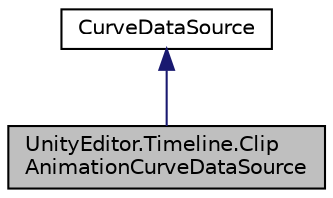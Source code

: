 digraph "UnityEditor.Timeline.ClipAnimationCurveDataSource"
{
 // LATEX_PDF_SIZE
  edge [fontname="Helvetica",fontsize="10",labelfontname="Helvetica",labelfontsize="10"];
  node [fontname="Helvetica",fontsize="10",shape=record];
  Node1 [label="UnityEditor.Timeline.Clip\lAnimationCurveDataSource",height=0.2,width=0.4,color="black", fillcolor="grey75", style="filled", fontcolor="black",tooltip=" "];
  Node2 -> Node1 [dir="back",color="midnightblue",fontsize="10",style="solid",fontname="Helvetica"];
  Node2 [label="CurveDataSource",height=0.2,width=0.4,color="black", fillcolor="white", style="filled",URL="$class_unity_editor_1_1_timeline_1_1_curve_data_source.html",tooltip=" "];
}
